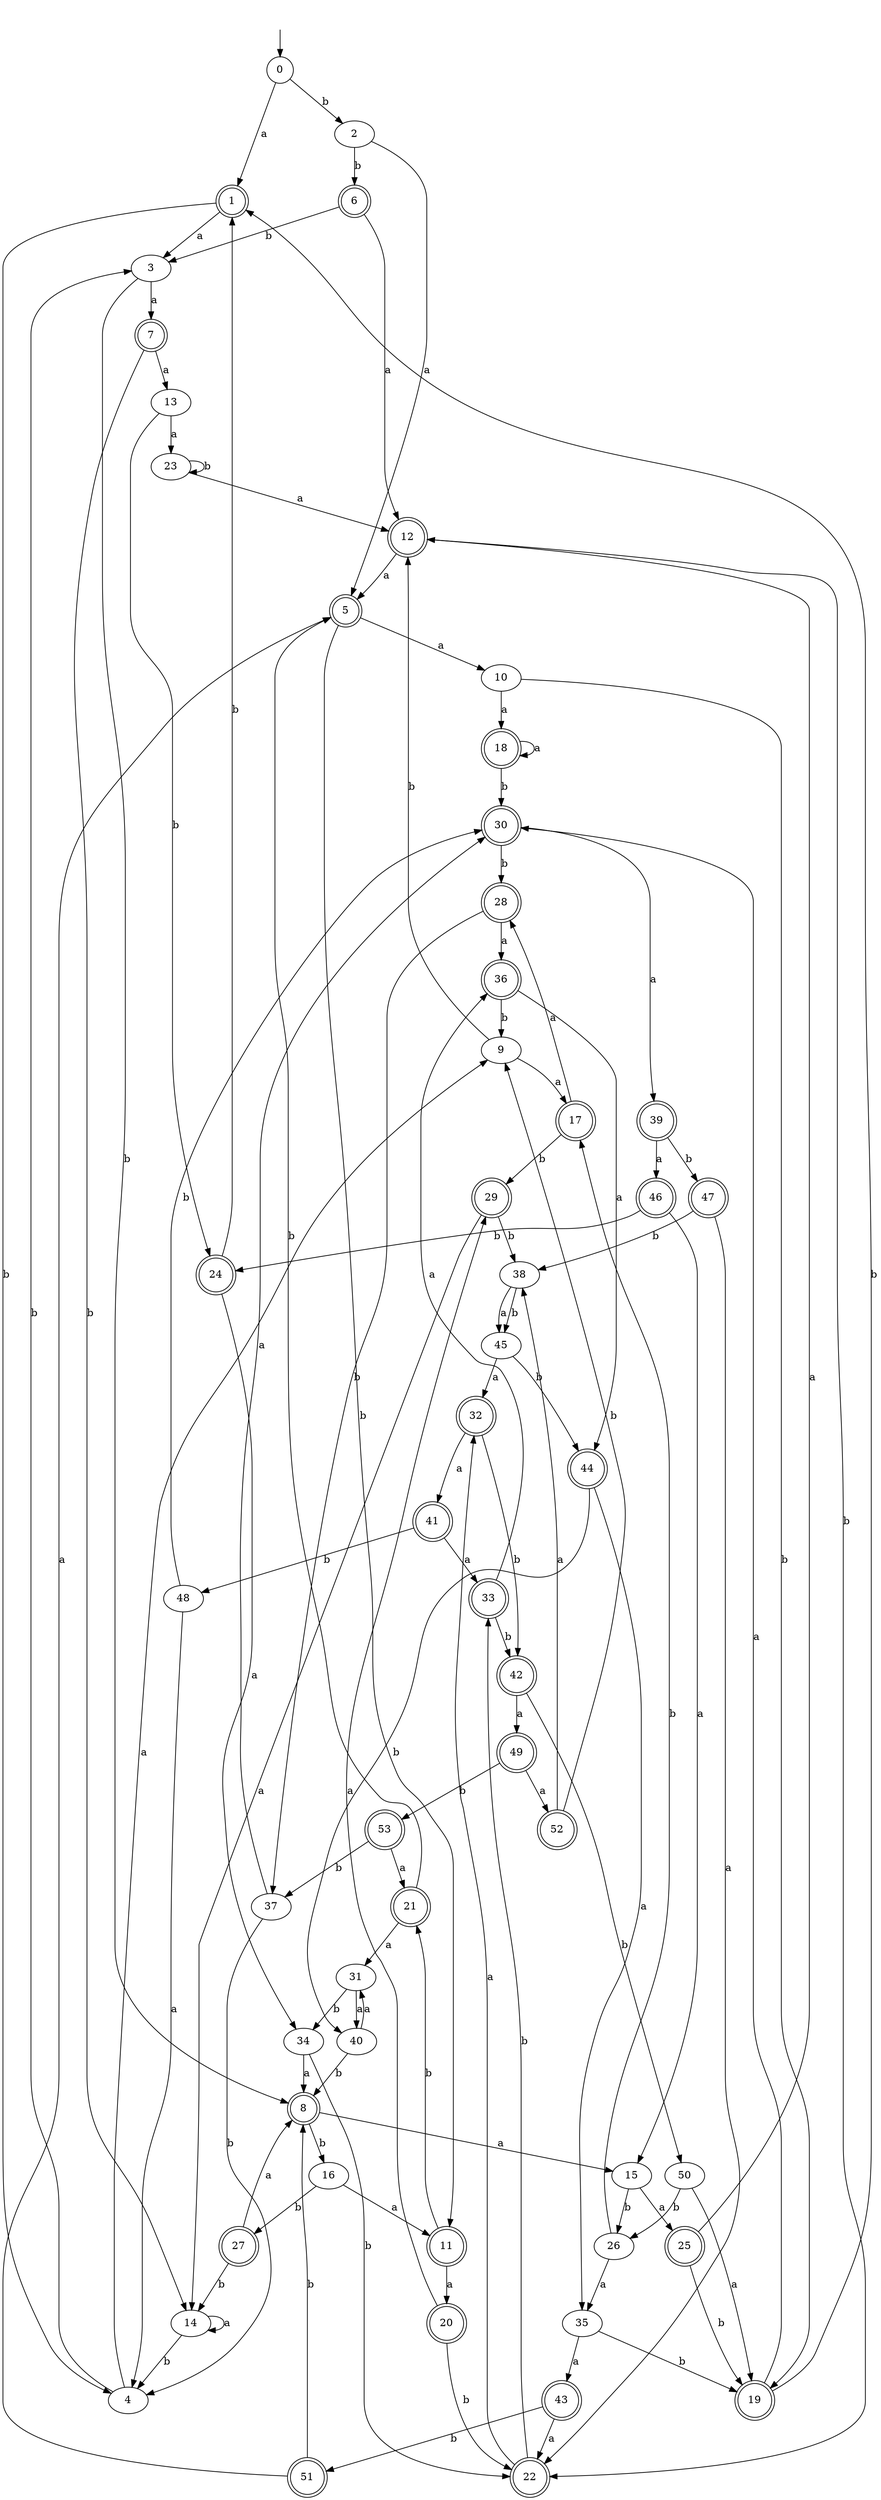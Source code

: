 digraph RandomDFA {
  __start0 [label="", shape=none];
  __start0 -> 0 [label=""];
  0 [shape=circle]
  0 -> 1 [label="a"]
  0 -> 2 [label="b"]
  1 [shape=doublecircle]
  1 -> 3 [label="a"]
  1 -> 4 [label="b"]
  2
  2 -> 5 [label="a"]
  2 -> 6 [label="b"]
  3
  3 -> 7 [label="a"]
  3 -> 8 [label="b"]
  4
  4 -> 9 [label="a"]
  4 -> 3 [label="b"]
  5 [shape=doublecircle]
  5 -> 10 [label="a"]
  5 -> 11 [label="b"]
  6 [shape=doublecircle]
  6 -> 12 [label="a"]
  6 -> 3 [label="b"]
  7 [shape=doublecircle]
  7 -> 13 [label="a"]
  7 -> 14 [label="b"]
  8 [shape=doublecircle]
  8 -> 15 [label="a"]
  8 -> 16 [label="b"]
  9
  9 -> 17 [label="a"]
  9 -> 12 [label="b"]
  10
  10 -> 18 [label="a"]
  10 -> 19 [label="b"]
  11 [shape=doublecircle]
  11 -> 20 [label="a"]
  11 -> 21 [label="b"]
  12 [shape=doublecircle]
  12 -> 5 [label="a"]
  12 -> 22 [label="b"]
  13
  13 -> 23 [label="a"]
  13 -> 24 [label="b"]
  14
  14 -> 14 [label="a"]
  14 -> 4 [label="b"]
  15
  15 -> 25 [label="a"]
  15 -> 26 [label="b"]
  16
  16 -> 11 [label="a"]
  16 -> 27 [label="b"]
  17 [shape=doublecircle]
  17 -> 28 [label="a"]
  17 -> 29 [label="b"]
  18 [shape=doublecircle]
  18 -> 18 [label="a"]
  18 -> 30 [label="b"]
  19 [shape=doublecircle]
  19 -> 30 [label="a"]
  19 -> 1 [label="b"]
  20 [shape=doublecircle]
  20 -> 29 [label="a"]
  20 -> 22 [label="b"]
  21 [shape=doublecircle]
  21 -> 31 [label="a"]
  21 -> 5 [label="b"]
  22 [shape=doublecircle]
  22 -> 32 [label="a"]
  22 -> 33 [label="b"]
  23
  23 -> 12 [label="a"]
  23 -> 23 [label="b"]
  24 [shape=doublecircle]
  24 -> 34 [label="a"]
  24 -> 1 [label="b"]
  25 [shape=doublecircle]
  25 -> 12 [label="a"]
  25 -> 19 [label="b"]
  26
  26 -> 35 [label="a"]
  26 -> 17 [label="b"]
  27 [shape=doublecircle]
  27 -> 8 [label="a"]
  27 -> 14 [label="b"]
  28 [shape=doublecircle]
  28 -> 36 [label="a"]
  28 -> 37 [label="b"]
  29 [shape=doublecircle]
  29 -> 14 [label="a"]
  29 -> 38 [label="b"]
  30 [shape=doublecircle]
  30 -> 39 [label="a"]
  30 -> 28 [label="b"]
  31
  31 -> 40 [label="a"]
  31 -> 34 [label="b"]
  32 [shape=doublecircle]
  32 -> 41 [label="a"]
  32 -> 42 [label="b"]
  33 [shape=doublecircle]
  33 -> 36 [label="a"]
  33 -> 42 [label="b"]
  34
  34 -> 8 [label="a"]
  34 -> 22 [label="b"]
  35
  35 -> 43 [label="a"]
  35 -> 19 [label="b"]
  36 [shape=doublecircle]
  36 -> 44 [label="a"]
  36 -> 9 [label="b"]
  37
  37 -> 30 [label="a"]
  37 -> 4 [label="b"]
  38
  38 -> 45 [label="a"]
  38 -> 45 [label="b"]
  39 [shape=doublecircle]
  39 -> 46 [label="a"]
  39 -> 47 [label="b"]
  40
  40 -> 31 [label="a"]
  40 -> 8 [label="b"]
  41 [shape=doublecircle]
  41 -> 33 [label="a"]
  41 -> 48 [label="b"]
  42 [shape=doublecircle]
  42 -> 49 [label="a"]
  42 -> 50 [label="b"]
  43 [shape=doublecircle]
  43 -> 22 [label="a"]
  43 -> 51 [label="b"]
  44 [shape=doublecircle]
  44 -> 35 [label="a"]
  44 -> 40 [label="b"]
  45
  45 -> 32 [label="a"]
  45 -> 44 [label="b"]
  46 [shape=doublecircle]
  46 -> 15 [label="a"]
  46 -> 24 [label="b"]
  47 [shape=doublecircle]
  47 -> 22 [label="a"]
  47 -> 38 [label="b"]
  48
  48 -> 4 [label="a"]
  48 -> 30 [label="b"]
  49 [shape=doublecircle]
  49 -> 52 [label="a"]
  49 -> 53 [label="b"]
  50
  50 -> 19 [label="a"]
  50 -> 26 [label="b"]
  51 [shape=doublecircle]
  51 -> 5 [label="a"]
  51 -> 8 [label="b"]
  52 [shape=doublecircle]
  52 -> 38 [label="a"]
  52 -> 9 [label="b"]
  53 [shape=doublecircle]
  53 -> 21 [label="a"]
  53 -> 37 [label="b"]
}

